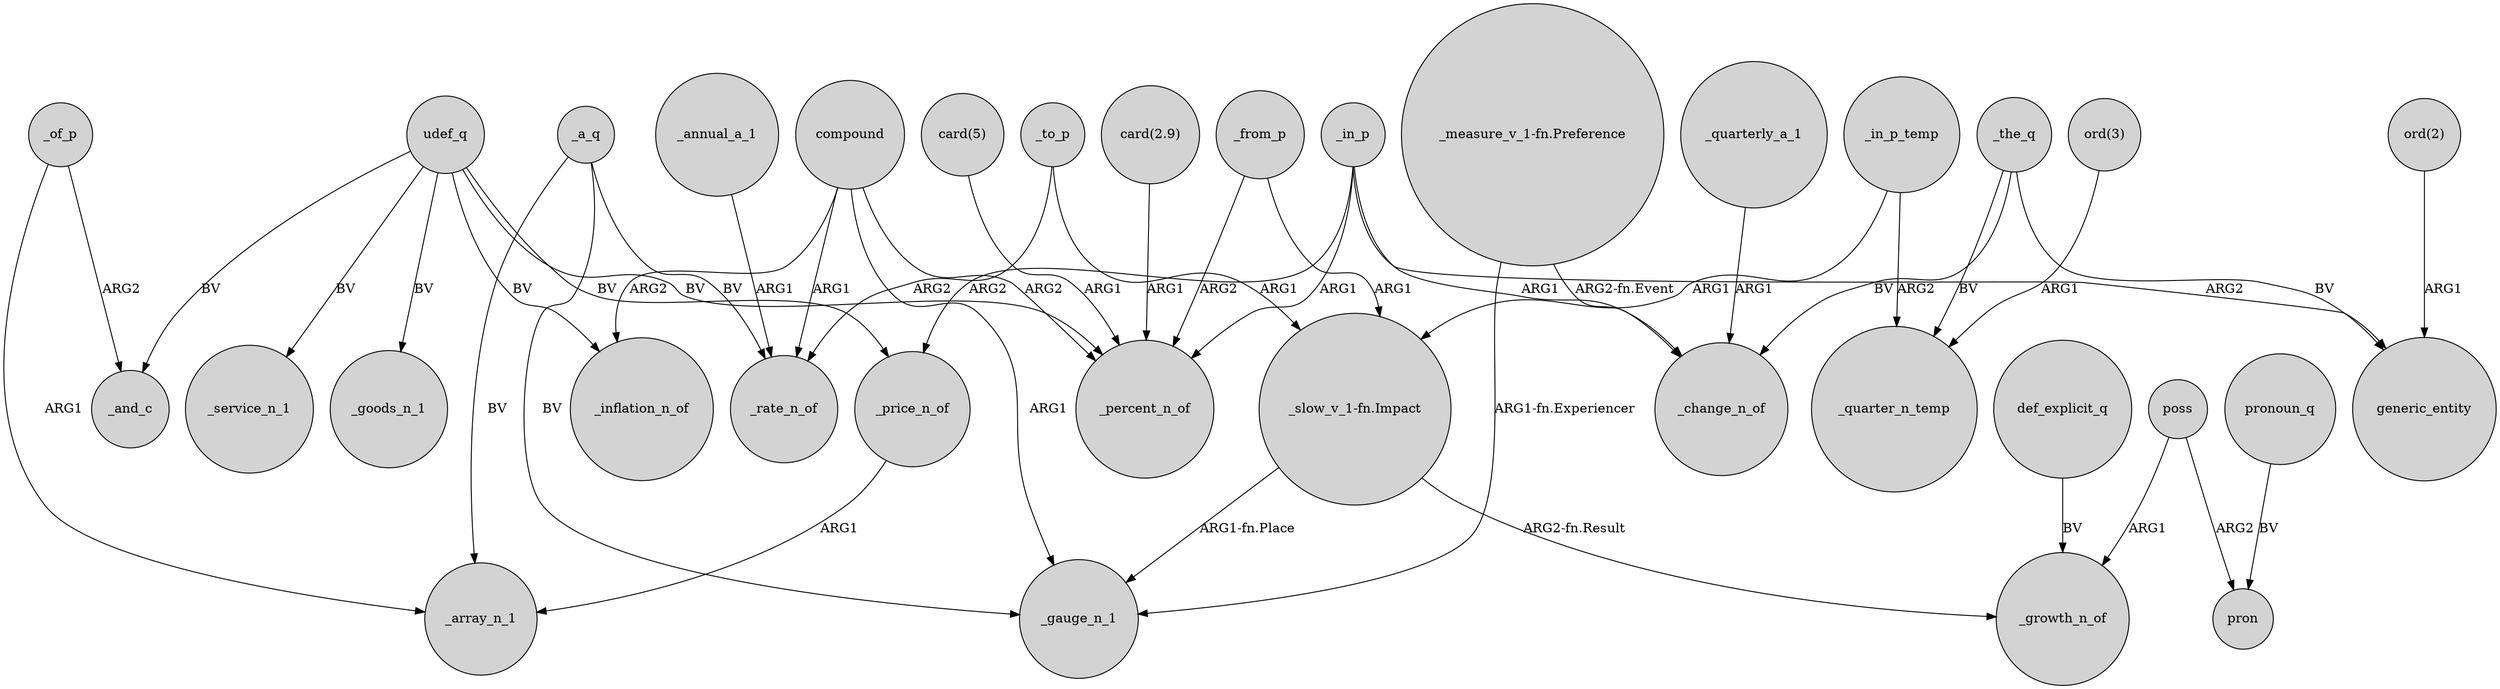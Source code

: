 digraph {
	node [shape=circle style=filled]
	udef_q -> _service_n_1 [label=BV]
	_in_p_temp -> _quarter_n_temp [label=ARG2]
	_of_p -> _and_c [label=ARG2]
	_to_p -> _rate_n_of [label=ARG2]
	"ord(3)" -> _quarter_n_temp [label=ARG1]
	_of_p -> _array_n_1 [label=ARG1]
	compound -> _inflation_n_of [label=ARG2]
	_a_q -> _gauge_n_1 [label=BV]
	"card(2.9)" -> _percent_n_of [label=ARG1]
	_to_p -> "_slow_v_1-fn.Impact" [label=ARG1]
	_quarterly_a_1 -> _change_n_of [label=ARG1]
	udef_q -> _price_n_of [label=BV]
	"_slow_v_1-fn.Impact" -> _growth_n_of [label="ARG2-fn.Result"]
	_the_q -> _quarter_n_temp [label=BV]
	_price_n_of -> _array_n_1 [label=ARG1]
	poss -> _growth_n_of [label=ARG1]
	"_measure_v_1-fn.Preference" -> _gauge_n_1 [label="ARG1-fn.Experiencer"]
	"_measure_v_1-fn.Preference" -> _change_n_of [label="ARG2-fn.Event"]
	udef_q -> _inflation_n_of [label=BV]
	compound -> _rate_n_of [label=ARG1]
	udef_q -> _and_c [label=BV]
	"_slow_v_1-fn.Impact" -> _gauge_n_1 [label="ARG1-fn.Place"]
	_a_q -> _array_n_1 [label=BV]
	_annual_a_1 -> _rate_n_of [label=ARG1]
	pronoun_q -> pron [label=BV]
	_in_p -> generic_entity [label=ARG2]
	poss -> pron [label=ARG2]
	udef_q -> _percent_n_of [label=BV]
	compound -> _gauge_n_1 [label=ARG1]
	compound -> _percent_n_of [label=ARG2]
	_in_p -> _price_n_of [label=ARG2]
	_the_q -> generic_entity [label=BV]
	"card(5)" -> _percent_n_of [label=ARG1]
	_the_q -> _change_n_of [label=BV]
	udef_q -> _goods_n_1 [label=BV]
	"ord(2)" -> generic_entity [label=ARG1]
	def_explicit_q -> _growth_n_of [label=BV]
	_from_p -> _percent_n_of [label=ARG2]
	_from_p -> "_slow_v_1-fn.Impact" [label=ARG1]
	_in_p_temp -> "_slow_v_1-fn.Impact" [label=ARG1]
	_in_p -> _percent_n_of [label=ARG1]
	_a_q -> _rate_n_of [label=BV]
	_in_p -> _change_n_of [label=ARG1]
}
